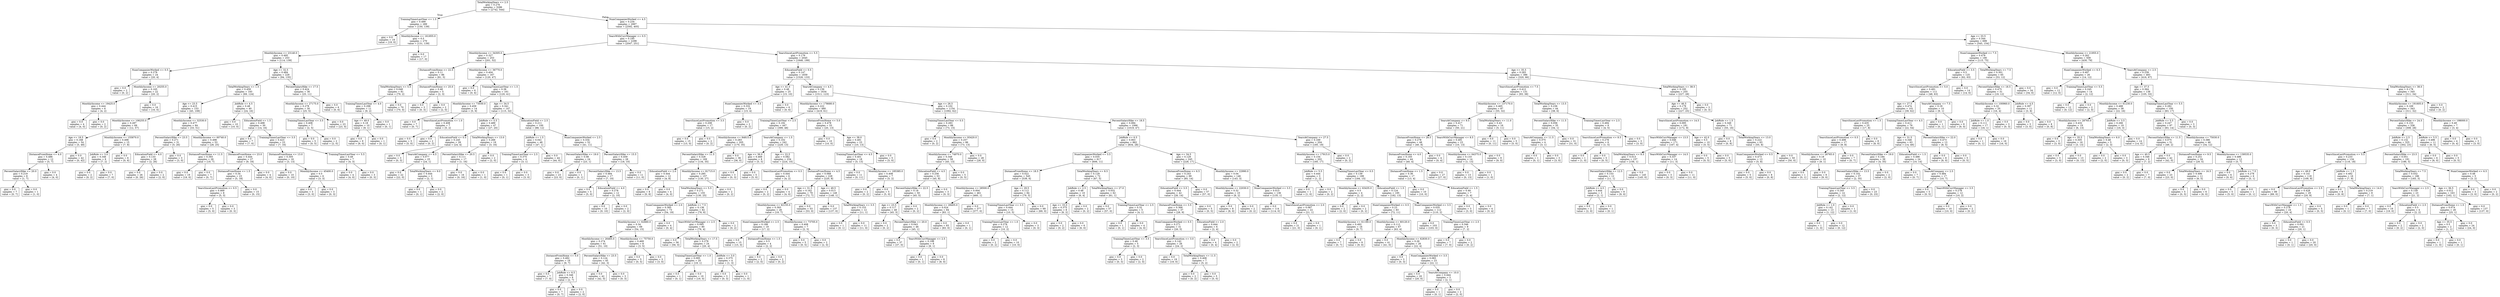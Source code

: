 digraph Tree {
node [shape=box] ;
0 [label="TotalWorkingYears <= 2.5\ngini = 0.276\nsamples = 3286\nvalue = [2742, 544]"] ;
1 [label="TrainingTimesLastYear <= 1.5\ngini = 0.499\nsamples = 289\nvalue = [150, 139]"] ;
0 -> 1 [labeldistance=2.5, labelangle=45, headlabel="True"] ;
2 [label="gini = 0.0\nsamples = 19\nvalue = [19, 0]"] ;
1 -> 2 ;
3 [label="MonthlyIncome <= 161855.0\ngini = 0.5\nsamples = 270\nvalue = [131, 139]"] ;
1 -> 3 ;
4 [label="MonthlyIncome <= 23140.0\ngini = 0.495\nsamples = 253\nvalue = [114, 139]"] ;
3 -> 4 ;
5 [label="NumCompaniesWorked <= 0.5\ngini = 0.278\nsamples = 24\nvalue = [20, 4]"] ;
4 -> 5 ;
6 [label="gini = 0.0\nsamples = 2\nvalue = [0, 2]"] ;
5 -> 6 ;
7 [label="MonthlyIncome <= 20255.0\ngini = 0.165\nsamples = 22\nvalue = [20, 2]"] ;
5 -> 7 ;
8 [label="MonthlyIncome <= 19425.0\ngini = 0.444\nsamples = 6\nvalue = [4, 2]"] ;
7 -> 8 ;
9 [label="gini = 0.0\nsamples = 4\nvalue = [4, 0]"] ;
8 -> 9 ;
10 [label="gini = 0.0\nsamples = 2\nvalue = [0, 2]"] ;
8 -> 10 ;
11 [label="gini = 0.0\nsamples = 16\nvalue = [16, 0]"] ;
7 -> 11 ;
12 [label="Age <= 32.5\ngini = 0.484\nsamples = 229\nvalue = [94, 135]"] ;
4 -> 12 ;
13 [label="TotalWorkingYears <= 1.5\ngini = 0.459\nsamples = 193\nvalue = [69, 124]"] ;
12 -> 13 ;
14 [label="Age <= 23.5\ngini = 0.415\nsamples = 153\nvalue = [45, 108]"] ;
13 -> 14 ;
15 [label="MonthlyIncome <= 106255.0\ngini = 0.287\nsamples = 69\nvalue = [12, 57]"] ;
14 -> 15 ;
16 [label="Age <= 18.5\ngini = 0.168\nsamples = 54\nvalue = [5, 49]"] ;
15 -> 16 ;
17 [label="DistanceFromHome <= 4.0\ngini = 0.486\nsamples = 12\nvalue = [5, 7]"] ;
16 -> 17 ;
18 [label="PercentSalaryHike <= 20.0\ngini = 0.219\nsamples = 8\nvalue = [1, 7]"] ;
17 -> 18 ;
19 [label="gini = 0.0\nsamples = 7\nvalue = [0, 7]"] ;
18 -> 19 ;
20 [label="gini = 0.0\nsamples = 1\nvalue = [1, 0]"] ;
18 -> 20 ;
21 [label="gini = 0.0\nsamples = 4\nvalue = [4, 0]"] ;
17 -> 21 ;
22 [label="gini = 0.0\nsamples = 42\nvalue = [0, 42]"] ;
16 -> 22 ;
23 [label="MonthlyIncome <= 155870.0\ngini = 0.498\nsamples = 15\nvalue = [7, 8]"] ;
15 -> 23 ;
24 [label="JobRole <= 3.0\ngini = 0.346\nsamples = 9\nvalue = [7, 2]"] ;
23 -> 24 ;
25 [label="gini = 0.0\nsamples = 2\nvalue = [0, 2]"] ;
24 -> 25 ;
26 [label="gini = 0.0\nsamples = 7\nvalue = [7, 0]"] ;
24 -> 26 ;
27 [label="gini = 0.0\nsamples = 6\nvalue = [0, 6]"] ;
23 -> 27 ;
28 [label="MonthlyIncome <= 32530.0\ngini = 0.477\nsamples = 84\nvalue = [33, 51]"] ;
14 -> 28 ;
29 [label="PercentSalaryHike <= 23.5\ngini = 0.271\nsamples = 31\nvalue = [5, 26]"] ;
28 -> 29 ;
30 [label="EducationField <= 4.0\ngini = 0.133\nsamples = 28\nvalue = [2, 26]"] ;
29 -> 30 ;
31 [label="gini = 0.0\nsamples = 26\nvalue = [0, 26]"] ;
30 -> 31 ;
32 [label="gini = 0.0\nsamples = 2\nvalue = [2, 0]"] ;
30 -> 32 ;
33 [label="gini = 0.0\nsamples = 3\nvalue = [3, 0]"] ;
29 -> 33 ;
34 [label="MonthlyIncome <= 60740.0\ngini = 0.498\nsamples = 53\nvalue = [28, 25]"] ;
28 -> 34 ;
35 [label="DistanceFromHome <= 11.5\ngini = 0.393\nsamples = 26\nvalue = [19, 7]"] ;
34 -> 35 ;
36 [label="gini = 0.0\nsamples = 19\nvalue = [19, 0]"] ;
35 -> 36 ;
37 [label="gini = 0.0\nsamples = 7\nvalue = [0, 7]"] ;
35 -> 37 ;
38 [label="DistanceFromHome <= 23.0\ngini = 0.444\nsamples = 27\nvalue = [9, 18]"] ;
34 -> 38 ;
39 [label="DistanceFromHome <= 1.5\ngini = 0.34\nsamples = 23\nvalue = [5, 18]"] ;
38 -> 39 ;
40 [label="YearsSinceLastPromotion <= 0.5\ngini = 0.469\nsamples = 8\nvalue = [5, 3]"] ;
39 -> 40 ;
41 [label="gini = 0.0\nsamples = 5\nvalue = [5, 0]"] ;
40 -> 41 ;
42 [label="gini = 0.0\nsamples = 3\nvalue = [0, 3]"] ;
40 -> 42 ;
43 [label="gini = 0.0\nsamples = 15\nvalue = [0, 15]"] ;
39 -> 43 ;
44 [label="gini = 0.0\nsamples = 4\nvalue = [4, 0]"] ;
38 -> 44 ;
45 [label="JobRole <= 4.5\ngini = 0.48\nsamples = 40\nvalue = [24, 16]"] ;
13 -> 45 ;
46 [label="gini = 0.0\nsamples = 10\nvalue = [10, 0]"] ;
45 -> 46 ;
47 [label="EducationField <= 1.5\ngini = 0.498\nsamples = 30\nvalue = [14, 16]"] ;
45 -> 47 ;
48 [label="gini = 0.0\nsamples = 7\nvalue = [7, 0]"] ;
47 -> 48 ;
49 [label="TrainingTimesLastYear <= 3.5\ngini = 0.423\nsamples = 23\nvalue = [7, 16]"] ;
47 -> 49 ;
50 [label="DistanceFromHome <= 13.0\ngini = 0.305\nsamples = 16\nvalue = [3, 13]"] ;
49 -> 50 ;
51 [label="gini = 0.0\nsamples = 10\nvalue = [0, 10]"] ;
50 -> 51 ;
52 [label="MonthlyIncome <= 45400.0\ngini = 0.5\nsamples = 6\nvalue = [3, 3]"] ;
50 -> 52 ;
53 [label="gini = 0.0\nsamples = 3\nvalue = [3, 0]"] ;
52 -> 53 ;
54 [label="gini = 0.0\nsamples = 3\nvalue = [0, 3]"] ;
52 -> 54 ;
55 [label="TrainingTimesLastYear <= 5.5\ngini = 0.49\nsamples = 7\nvalue = [4, 3]"] ;
49 -> 55 ;
56 [label="gini = 0.0\nsamples = 4\nvalue = [4, 0]"] ;
55 -> 56 ;
57 [label="gini = 0.0\nsamples = 3\nvalue = [0, 3]"] ;
55 -> 57 ;
58 [label="PercentSalaryHike <= 17.5\ngini = 0.424\nsamples = 36\nvalue = [25, 11]"] ;
12 -> 58 ;
59 [label="MonthlyIncome <= 27175.0\ngini = 0.278\nsamples = 30\nvalue = [25, 5]"] ;
58 -> 59 ;
60 [label="TrainingTimesLastYear <= 3.5\ngini = 0.408\nsamples = 7\nvalue = [2, 5]"] ;
59 -> 60 ;
61 [label="gini = 0.0\nsamples = 5\nvalue = [0, 5]"] ;
60 -> 61 ;
62 [label="gini = 0.0\nsamples = 2\nvalue = [2, 0]"] ;
60 -> 62 ;
63 [label="gini = 0.0\nsamples = 23\nvalue = [23, 0]"] ;
59 -> 63 ;
64 [label="gini = 0.0\nsamples = 6\nvalue = [0, 6]"] ;
58 -> 64 ;
65 [label="gini = 0.0\nsamples = 17\nvalue = [17, 0]"] ;
3 -> 65 ;
66 [label="NumCompaniesWorked <= 4.5\ngini = 0.234\nsamples = 2997\nvalue = [2592, 405]"] ;
0 -> 66 [labeldistance=2.5, labelangle=-45, headlabel="False"] ;
67 [label="YearsWithCurrManager <= 0.5\ngini = 0.195\nsamples = 2298\nvalue = [2047, 251]"] ;
66 -> 67 ;
68 [label="MonthlyIncome <= 34305.0\ngini = 0.327\nsamples = 253\nvalue = [201, 52]"] ;
67 -> 68 ;
69 [label="DistanceFromHome <= 22.5\ngini = 0.11\nsamples = 86\nvalue = [81, 5]"] ;
68 -> 69 ;
70 [label="TotalWorkingYears <= 5.5\ngini = 0.048\nsamples = 81\nvalue = [79, 2]"] ;
69 -> 70 ;
71 [label="TrainingTimesLastYear <= 4.0\ngini = 0.298\nsamples = 11\nvalue = [9, 2]"] ;
70 -> 71 ;
72 [label="Age <= 49.0\ngini = 0.18\nsamples = 10\nvalue = [9, 1]"] ;
71 -> 72 ;
73 [label="gini = 0.0\nsamples = 9\nvalue = [9, 0]"] ;
72 -> 73 ;
74 [label="gini = 0.0\nsamples = 1\nvalue = [0, 1]"] ;
72 -> 74 ;
75 [label="gini = 0.0\nsamples = 1\nvalue = [0, 1]"] ;
71 -> 75 ;
76 [label="gini = 0.0\nsamples = 70\nvalue = [70, 0]"] ;
70 -> 76 ;
77 [label="DistanceFromHome <= 25.0\ngini = 0.48\nsamples = 5\nvalue = [2, 3]"] ;
69 -> 77 ;
78 [label="gini = 0.0\nsamples = 3\nvalue = [0, 3]"] ;
77 -> 78 ;
79 [label="gini = 0.0\nsamples = 2\nvalue = [2, 0]"] ;
77 -> 79 ;
80 [label="MonthlyIncome <= 36770.0\ngini = 0.404\nsamples = 167\nvalue = [120, 47]"] ;
68 -> 80 ;
81 [label="gini = 0.0\nsamples = 6\nvalue = [0, 6]"] ;
80 -> 81 ;
82 [label="TrainingTimesLastYear <= 1.5\ngini = 0.38\nsamples = 161\nvalue = [120, 41]"] ;
80 -> 82 ;
83 [label="MonthlyIncome <= 73030.0\ngini = 0.459\nsamples = 14\nvalue = [5, 9]"] ;
82 -> 83 ;
84 [label="gini = 0.0\nsamples = 7\nvalue = [0, 7]"] ;
83 -> 84 ;
85 [label="YearsSinceLastPromotion <= 1.0\ngini = 0.408\nsamples = 7\nvalue = [5, 2]"] ;
83 -> 85 ;
86 [label="gini = 0.0\nsamples = 5\nvalue = [5, 0]"] ;
85 -> 86 ;
87 [label="gini = 0.0\nsamples = 2\nvalue = [0, 2]"] ;
85 -> 87 ;
88 [label="Age <= 34.5\ngini = 0.341\nsamples = 147\nvalue = [115, 32]"] ;
82 -> 88 ;
89 [label="JobRole <= 5.5\ngini = 0.489\nsamples = 47\nvalue = [27, 20]"] ;
88 -> 89 ;
90 [label="EducationField <= 0.5\ngini = 0.245\nsamples = 28\nvalue = [24, 4]"] ;
89 -> 90 ;
91 [label="gini = 0.0\nsamples = 3\nvalue = [0, 3]"] ;
90 -> 91 ;
92 [label="YearsAtCompany <= 6.5\ngini = 0.077\nsamples = 25\nvalue = [24, 1]"] ;
90 -> 92 ;
93 [label="gini = 0.0\nsamples = 22\nvalue = [22, 0]"] ;
92 -> 93 ;
94 [label="TotalWorkingYears <= 9.0\ngini = 0.444\nsamples = 3\nvalue = [2, 1]"] ;
92 -> 94 ;
95 [label="gini = 0.0\nsamples = 1\nvalue = [0, 1]"] ;
94 -> 95 ;
96 [label="gini = 0.0\nsamples = 2\nvalue = [2, 0]"] ;
94 -> 96 ;
97 [label="TotalWorkingYears <= 13.0\ngini = 0.266\nsamples = 19\nvalue = [3, 16]"] ;
89 -> 97 ;
98 [label="PercentSalaryHike <= 20.5\ngini = 0.111\nsamples = 17\nvalue = [1, 16]"] ;
97 -> 98 ;
99 [label="gini = 0.0\nsamples = 16\nvalue = [0, 16]"] ;
98 -> 99 ;
100 [label="gini = 0.0\nsamples = 1\nvalue = [1, 0]"] ;
98 -> 100 ;
101 [label="gini = 0.0\nsamples = 2\nvalue = [2, 0]"] ;
97 -> 101 ;
102 [label="EducationField <= 2.5\ngini = 0.211\nsamples = 100\nvalue = [88, 12]"] ;
88 -> 102 ;
103 [label="JobRole <= 1.5\ngini = 0.041\nsamples = 48\nvalue = [47, 1]"] ;
102 -> 103 ;
104 [label="TrainingTimesLastYear <= 2.5\ngini = 0.375\nsamples = 4\nvalue = [3, 1]"] ;
103 -> 104 ;
105 [label="gini = 0.0\nsamples = 1\nvalue = [0, 1]"] ;
104 -> 105 ;
106 [label="gini = 0.0\nsamples = 3\nvalue = [3, 0]"] ;
104 -> 106 ;
107 [label="gini = 0.0\nsamples = 44\nvalue = [44, 0]"] ;
103 -> 107 ;
108 [label="NumCompaniesWorked <= 2.5\ngini = 0.334\nsamples = 52\nvalue = [41, 11]"] ;
102 -> 108 ;
109 [label="PercentSalaryHike <= 19.0\ngini = 0.08\nsamples = 24\nvalue = [23, 1]"] ;
108 -> 109 ;
110 [label="gini = 0.0\nsamples = 23\nvalue = [23, 0]"] ;
109 -> 110 ;
111 [label="gini = 0.0\nsamples = 1\nvalue = [0, 1]"] ;
109 -> 111 ;
112 [label="PercentSalaryHike <= 15.5\ngini = 0.459\nsamples = 28\nvalue = [18, 10]"] ;
108 -> 112 ;
113 [label="PercentSalaryHike <= 13.5\ngini = 0.484\nsamples = 17\nvalue = [7, 10]"] ;
112 -> 113 ;
114 [label="gini = 0.0\nsamples = 5\nvalue = [5, 0]"] ;
113 -> 114 ;
115 [label="EducationField <= 4.0\ngini = 0.278\nsamples = 12\nvalue = [2, 10]"] ;
113 -> 115 ;
116 [label="gini = 0.0\nsamples = 10\nvalue = [0, 10]"] ;
115 -> 116 ;
117 [label="gini = 0.0\nsamples = 2\nvalue = [2, 0]"] ;
115 -> 117 ;
118 [label="gini = 0.0\nsamples = 11\nvalue = [11, 0]"] ;
112 -> 118 ;
119 [label="YearsSinceLastPromotion <= 5.5\ngini = 0.176\nsamples = 2045\nvalue = [1846, 199]"] ;
67 -> 119 ;
120 [label="EducationField <= 0.5\ngini = 0.147\nsamples = 1659\nvalue = [1526, 133]"] ;
119 -> 120 ;
121 [label="Age <= 41.0\ngini = 0.48\nsamples = 25\nvalue = [15, 10]"] ;
120 -> 121 ;
122 [label="NumCompaniesWorked <= 3.5\ngini = 0.332\nsamples = 19\nvalue = [15, 4]"] ;
121 -> 122 ;
123 [label="YearsSinceLastPromotion <= 3.5\ngini = 0.208\nsamples = 17\nvalue = [15, 2]"] ;
122 -> 123 ;
124 [label="gini = 0.0\nsamples = 15\nvalue = [15, 0]"] ;
123 -> 124 ;
125 [label="gini = 0.0\nsamples = 2\nvalue = [0, 2]"] ;
123 -> 125 ;
126 [label="gini = 0.0\nsamples = 2\nvalue = [0, 2]"] ;
122 -> 126 ;
127 [label="gini = 0.0\nsamples = 6\nvalue = [0, 6]"] ;
121 -> 127 ;
128 [label="YearsAtCompany <= 4.5\ngini = 0.139\nsamples = 1634\nvalue = [1511, 123]"] ;
120 -> 128 ;
129 [label="MonthlyIncome <= 178680.0\ngini = 0.222\nsamples = 480\nvalue = [419, 61]"] ;
128 -> 129 ;
130 [label="TrainingTimesLastYear <= 2.5\ngini = 0.192\nsamples = 447\nvalue = [399, 48]"] ;
129 -> 130 ;
131 [label="MonthlyIncome <= 84815.0\ngini = 0.283\nsamples = 205\nvalue = [170, 35]"] ;
130 -> 131 ;
132 [label="PercentSalaryHike <= 11.5\ngini = 0.328\nsamples = 169\nvalue = [134, 35]"] ;
131 -> 132 ;
133 [label="EducationField <= 2.0\ngini = 0.444\nsamples = 12\nvalue = [4, 8]"] ;
132 -> 133 ;
134 [label="gini = 0.0\nsamples = 8\nvalue = [0, 8]"] ;
133 -> 134 ;
135 [label="gini = 0.0\nsamples = 4\nvalue = [4, 0]"] ;
133 -> 135 ;
136 [label="MonthlyIncome <= 81715.0\ngini = 0.285\nsamples = 157\nvalue = [130, 27]"] ;
132 -> 136 ;
137 [label="TotalWorkingYears <= 5.5\ngini = 0.271\nsamples = 155\nvalue = [130, 25]"] ;
136 -> 137 ;
138 [label="NumCompaniesWorked <= 2.0\ngini = 0.385\nsamples = 73\nvalue = [54, 19]"] ;
137 -> 138 ;
139 [label="MonthlyIncome <= 62660.0\ngini = 0.34\nsamples = 69\nvalue = [54, 15]"] ;
138 -> 139 ;
140 [label="MonthlyIncome <= 26465.0\ngini = 0.274\nsamples = 61\nvalue = [51, 10]"] ;
139 -> 140 ;
141 [label="DistanceFromHome <= 5.0\ngini = 0.492\nsamples = 16\nvalue = [9, 7]"] ;
140 -> 141 ;
142 [label="gini = 0.0\nsamples = 7\nvalue = [7, 0]"] ;
141 -> 142 ;
143 [label="JobRole <= 6.5\ngini = 0.346\nsamples = 9\nvalue = [2, 7]"] ;
141 -> 143 ;
144 [label="gini = 0.0\nsamples = 7\nvalue = [0, 7]"] ;
143 -> 144 ;
145 [label="gini = 0.0\nsamples = 2\nvalue = [2, 0]"] ;
143 -> 145 ;
146 [label="PercentSalaryHike <= 23.5\ngini = 0.124\nsamples = 45\nvalue = [42, 3]"] ;
140 -> 146 ;
147 [label="gini = 0.0\nsamples = 42\nvalue = [42, 0]"] ;
146 -> 147 ;
148 [label="gini = 0.0\nsamples = 3\nvalue = [0, 3]"] ;
146 -> 148 ;
149 [label="MonthlyIncome <= 75750.0\ngini = 0.469\nsamples = 8\nvalue = [3, 5]"] ;
139 -> 149 ;
150 [label="gini = 0.0\nsamples = 5\nvalue = [0, 5]"] ;
149 -> 150 ;
151 [label="gini = 0.0\nsamples = 3\nvalue = [3, 0]"] ;
149 -> 151 ;
152 [label="gini = 0.0\nsamples = 4\nvalue = [0, 4]"] ;
138 -> 152 ;
153 [label="JobRole <= 7.5\ngini = 0.136\nsamples = 82\nvalue = [76, 6]"] ;
137 -> 153 ;
154 [label="YearsWithCurrManager <= 2.5\ngini = 0.095\nsamples = 80\nvalue = [76, 4]"] ;
153 -> 154 ;
155 [label="gini = 0.0\nsamples = 56\nvalue = [56, 0]"] ;
154 -> 155 ;
156 [label="TotalWorkingYears <= 17.5\ngini = 0.278\nsamples = 24\nvalue = [20, 4]"] ;
154 -> 156 ;
157 [label="TrainingTimesLastYear <= 1.0\ngini = 0.095\nsamples = 20\nvalue = [19, 1]"] ;
156 -> 157 ;
158 [label="gini = 0.0\nsamples = 1\nvalue = [0, 1]"] ;
157 -> 158 ;
159 [label="gini = 0.0\nsamples = 19\nvalue = [19, 0]"] ;
157 -> 159 ;
160 [label="JobRole <= 3.0\ngini = 0.375\nsamples = 4\nvalue = [1, 3]"] ;
156 -> 160 ;
161 [label="gini = 0.0\nsamples = 3\nvalue = [0, 3]"] ;
160 -> 161 ;
162 [label="gini = 0.0\nsamples = 1\nvalue = [1, 0]"] ;
160 -> 162 ;
163 [label="gini = 0.0\nsamples = 2\nvalue = [0, 2]"] ;
153 -> 163 ;
164 [label="gini = 0.0\nsamples = 2\nvalue = [0, 2]"] ;
136 -> 164 ;
165 [label="gini = 0.0\nsamples = 36\nvalue = [36, 0]"] ;
131 -> 165 ;
166 [label="YearsAtCompany <= 1.5\ngini = 0.102\nsamples = 242\nvalue = [229, 13]"] ;
130 -> 166 ;
167 [label="Age <= 36.0\ngini = 0.469\nsamples = 8\nvalue = [5, 3]"] ;
166 -> 167 ;
168 [label="gini = 0.0\nsamples = 3\nvalue = [0, 3]"] ;
167 -> 168 ;
169 [label="gini = 0.0\nsamples = 5\nvalue = [5, 0]"] ;
167 -> 169 ;
170 [label="Age <= 22.5\ngini = 0.082\nsamples = 234\nvalue = [224, 10]"] ;
166 -> 170 ;
171 [label="YearsSinceLastPromotion <= 0.5\ngini = 0.444\nsamples = 6\nvalue = [4, 2]"] ;
170 -> 171 ;
172 [label="gini = 0.0\nsamples = 2\nvalue = [0, 2]"] ;
171 -> 172 ;
173 [label="gini = 0.0\nsamples = 4\nvalue = [4, 0]"] ;
171 -> 173 ;
174 [label="DistanceFromHome <= 4.5\ngini = 0.068\nsamples = 228\nvalue = [220, 8]"] ;
170 -> 174 ;
175 [label="Age <= 31.5\ngini = 0.162\nsamples = 79\nvalue = [72, 7]"] ;
174 -> 175 ;
176 [label="MonthlyIncome <= 62155.0\ngini = 0.393\nsamples = 26\nvalue = [19, 7]"] ;
175 -> 176 ;
177 [label="NumCompaniesWorked <= 2.5\ngini = 0.188\nsamples = 19\nvalue = [17, 2]"] ;
176 -> 177 ;
178 [label="gini = 0.0\nsamples = 15\nvalue = [15, 0]"] ;
177 -> 178 ;
179 [label="DistanceFromHome <= 1.5\ngini = 0.5\nsamples = 4\nvalue = [2, 2]"] ;
177 -> 179 ;
180 [label="gini = 0.0\nsamples = 2\nvalue = [2, 0]"] ;
179 -> 180 ;
181 [label="gini = 0.0\nsamples = 2\nvalue = [0, 2]"] ;
179 -> 181 ;
182 [label="MonthlyIncome <= 73705.0\ngini = 0.408\nsamples = 7\nvalue = [2, 5]"] ;
176 -> 182 ;
183 [label="gini = 0.0\nsamples = 5\nvalue = [0, 5]"] ;
182 -> 183 ;
184 [label="gini = 0.0\nsamples = 2\nvalue = [2, 0]"] ;
182 -> 184 ;
185 [label="gini = 0.0\nsamples = 53\nvalue = [53, 0]"] ;
175 -> 185 ;
186 [label="Age <= 49.5\ngini = 0.013\nsamples = 149\nvalue = [148, 1]"] ;
174 -> 186 ;
187 [label="gini = 0.0\nsamples = 137\nvalue = [137, 0]"] ;
186 -> 187 ;
188 [label="TotalWorkingYears <= 3.5\ngini = 0.153\nsamples = 12\nvalue = [11, 1]"] ;
186 -> 188 ;
189 [label="gini = 0.0\nsamples = 1\nvalue = [0, 1]"] ;
188 -> 189 ;
190 [label="gini = 0.0\nsamples = 11\nvalue = [11, 0]"] ;
188 -> 190 ;
191 [label="DistanceFromHome <= 5.0\ngini = 0.478\nsamples = 33\nvalue = [20, 13]"] ;
129 -> 191 ;
192 [label="gini = 0.0\nsamples = 10\nvalue = [10, 0]"] ;
191 -> 192 ;
193 [label="Age <= 38.0\ngini = 0.491\nsamples = 23\nvalue = [10, 13]"] ;
191 -> 193 ;
194 [label="TrainingTimesLastYear <= 4.5\ngini = 0.401\nsamples = 18\nvalue = [5, 13]"] ;
193 -> 194 ;
195 [label="gini = 0.0\nsamples = 11\nvalue = [0, 11]"] ;
194 -> 195 ;
196 [label="MonthlyIncome <= 185385.0\ngini = 0.408\nsamples = 7\nvalue = [5, 2]"] ;
194 -> 196 ;
197 [label="gini = 0.0\nsamples = 2\nvalue = [0, 2]"] ;
196 -> 197 ;
198 [label="gini = 0.0\nsamples = 5\nvalue = [5, 0]"] ;
196 -> 198 ;
199 [label="gini = 0.0\nsamples = 5\nvalue = [5, 0]"] ;
193 -> 199 ;
200 [label="Age <= 26.5\ngini = 0.102\nsamples = 1154\nvalue = [1092, 62]"] ;
128 -> 200 ;
201 [label="TrainingTimesLastYear <= 0.5\ngini = 0.283\nsamples = 88\nvalue = [73, 15]"] ;
200 -> 201 ;
202 [label="gini = 0.0\nsamples = 2\nvalue = [0, 2]"] ;
201 -> 202 ;
203 [label="MonthlyIncome <= 93420.0\ngini = 0.257\nsamples = 86\nvalue = [73, 13]"] ;
201 -> 203 ;
204 [label="MonthlyIncome <= 74970.0\ngini = 0.348\nsamples = 58\nvalue = [45, 13]"] ;
203 -> 204 ;
205 [label="EducationField <= 4.5\ngini = 0.256\nsamples = 53\nvalue = [45, 8]"] ;
204 -> 205 ;
206 [label="PercentSalaryHike <= 22.5\ngini = 0.18\nsamples = 50\nvalue = [45, 5]"] ;
205 -> 206 ;
207 [label="Age <= 23.5\ngini = 0.117\nsamples = 48\nvalue = [45, 3]"] ;
206 -> 207 ;
208 [label="gini = 0.0\nsamples = 2\nvalue = [0, 2]"] ;
207 -> 208 ;
209 [label="PercentSalaryHike <= 20.0\ngini = 0.043\nsamples = 46\nvalue = [45, 1]"] ;
207 -> 209 ;
210 [label="gini = 0.0\nsamples = 37\nvalue = [37, 0]"] ;
209 -> 210 ;
211 [label="YearsWithCurrManager <= 2.5\ngini = 0.198\nsamples = 9\nvalue = [8, 1]"] ;
209 -> 211 ;
212 [label="gini = 0.0\nsamples = 1\nvalue = [0, 1]"] ;
211 -> 212 ;
213 [label="gini = 0.0\nsamples = 8\nvalue = [8, 0]"] ;
211 -> 213 ;
214 [label="gini = 0.0\nsamples = 2\nvalue = [0, 2]"] ;
206 -> 214 ;
215 [label="gini = 0.0\nsamples = 3\nvalue = [0, 3]"] ;
205 -> 215 ;
216 [label="gini = 0.0\nsamples = 5\nvalue = [0, 5]"] ;
204 -> 216 ;
217 [label="gini = 0.0\nsamples = 28\nvalue = [28, 0]"] ;
203 -> 217 ;
218 [label="PercentSalaryHike <= 18.5\ngini = 0.084\nsamples = 1066\nvalue = [1019, 47]"] ;
200 -> 218 ;
219 [label="JobRole <= 6.5\ngini = 0.063\nsamples = 862\nvalue = [834, 28]"] ;
218 -> 219 ;
220 [label="NumCompaniesWorked <= 3.5\ngini = 0.035\nsamples = 617\nvalue = [606, 11]"] ;
219 -> 220 ;
221 [label="DistanceFromHome <= 18.5\ngini = 0.022\nsamples = 545\nvalue = [539, 6]"] ;
220 -> 221 ;
222 [label="MonthlyIncome <= 28500.0\ngini = 0.004\nsamples = 461\nvalue = [460, 1]"] ;
221 -> 222 ;
223 [label="MonthlyIncome <= 28405.0\ngini = 0.024\nsamples = 84\nvalue = [83, 1]"] ;
222 -> 223 ;
224 [label="gini = 0.0\nsamples = 83\nvalue = [83, 0]"] ;
223 -> 224 ;
225 [label="gini = 0.0\nsamples = 1\nvalue = [0, 1]"] ;
223 -> 225 ;
226 [label="gini = 0.0\nsamples = 377\nvalue = [377, 0]"] ;
222 -> 226 ;
227 [label="Age <= 29.5\ngini = 0.112\nsamples = 84\nvalue = [79, 5]"] ;
221 -> 227 ;
228 [label="TrainingTimesLastYear <= 3.5\ngini = 0.444\nsamples = 15\nvalue = [10, 5]"] ;
227 -> 228 ;
229 [label="TrainingTimesLastYear <= 1.0\ngini = 0.278\nsamples = 12\nvalue = [10, 2]"] ;
228 -> 229 ;
230 [label="gini = 0.0\nsamples = 2\nvalue = [0, 2]"] ;
229 -> 230 ;
231 [label="gini = 0.0\nsamples = 10\nvalue = [10, 0]"] ;
229 -> 231 ;
232 [label="gini = 0.0\nsamples = 3\nvalue = [0, 3]"] ;
228 -> 232 ;
233 [label="gini = 0.0\nsamples = 69\nvalue = [69, 0]"] ;
227 -> 233 ;
234 [label="TotalWorkingYears <= 8.5\ngini = 0.129\nsamples = 72\nvalue = [67, 5]"] ;
220 -> 234 ;
235 [label="JobRole <= 2.5\ngini = 0.48\nsamples = 10\nvalue = [6, 4]"] ;
234 -> 235 ;
236 [label="Age <= 33.0\ngini = 0.375\nsamples = 8\nvalue = [6, 2]"] ;
235 -> 236 ;
237 [label="gini = 0.0\nsamples = 2\nvalue = [0, 2]"] ;
236 -> 237 ;
238 [label="gini = 0.0\nsamples = 6\nvalue = [6, 0]"] ;
236 -> 238 ;
239 [label="gini = 0.0\nsamples = 2\nvalue = [0, 2]"] ;
235 -> 239 ;
240 [label="TotalWorkingYears <= 27.0\ngini = 0.032\nsamples = 62\nvalue = [61, 1]"] ;
234 -> 240 ;
241 [label="gini = 0.0\nsamples = 57\nvalue = [57, 0]"] ;
240 -> 241 ;
242 [label="TrainingTimesLastYear <= 2.5\ngini = 0.32\nsamples = 5\nvalue = [4, 1]"] ;
240 -> 242 ;
243 [label="gini = 0.0\nsamples = 1\nvalue = [0, 1]"] ;
242 -> 243 ;
244 [label="gini = 0.0\nsamples = 4\nvalue = [4, 0]"] ;
242 -> 244 ;
245 [label="Age <= 34.5\ngini = 0.129\nsamples = 245\nvalue = [228, 17]"] ;
219 -> 245 ;
246 [label="DistanceFromHome <= 6.5\ngini = 0.243\nsamples = 99\nvalue = [85, 14]"] ;
245 -> 246 ;
247 [label="EducationField <= 3.5\ngini = 0.444\nsamples = 42\nvalue = [28, 14]"] ;
246 -> 247 ;
248 [label="DistanceFromHome <= 3.5\ngini = 0.368\nsamples = 37\nvalue = [28, 9]"] ;
247 -> 248 ;
249 [label="NumCompaniesWorked <= 0.5\ngini = 0.271\nsamples = 31\nvalue = [26, 5]"] ;
248 -> 249 ;
250 [label="TrainingTimesLastYear <= 3.5\ngini = 0.48\nsamples = 5\nvalue = [2, 3]"] ;
249 -> 250 ;
251 [label="gini = 0.0\nsamples = 3\nvalue = [0, 3]"] ;
250 -> 251 ;
252 [label="gini = 0.0\nsamples = 2\nvalue = [2, 0]"] ;
250 -> 252 ;
253 [label="YearsSinceLastPromotion <= 3.0\ngini = 0.142\nsamples = 26\nvalue = [24, 2]"] ;
249 -> 253 ;
254 [label="gini = 0.0\nsamples = 19\nvalue = [19, 0]"] ;
253 -> 254 ;
255 [label="TotalWorkingYears <= 11.5\ngini = 0.408\nsamples = 7\nvalue = [5, 2]"] ;
253 -> 255 ;
256 [label="gini = 0.0\nsamples = 2\nvalue = [0, 2]"] ;
255 -> 256 ;
257 [label="gini = 0.0\nsamples = 5\nvalue = [5, 0]"] ;
255 -> 257 ;
258 [label="EducationField <= 2.0\ngini = 0.444\nsamples = 6\nvalue = [2, 4]"] ;
248 -> 258 ;
259 [label="gini = 0.0\nsamples = 4\nvalue = [0, 4]"] ;
258 -> 259 ;
260 [label="gini = 0.0\nsamples = 2\nvalue = [2, 0]"] ;
258 -> 260 ;
261 [label="gini = 0.0\nsamples = 5\nvalue = [0, 5]"] ;
247 -> 261 ;
262 [label="gini = 0.0\nsamples = 57\nvalue = [57, 0]"] ;
246 -> 262 ;
263 [label="MonthlyIncome <= 22990.0\ngini = 0.04\nsamples = 146\nvalue = [143, 3]"] ;
245 -> 263 ;
264 [label="MonthlyIncome <= 22030.0\ngini = 0.32\nsamples = 10\nvalue = [8, 2]"] ;
263 -> 264 ;
265 [label="gini = 0.0\nsamples = 8\nvalue = [8, 0]"] ;
264 -> 265 ;
266 [label="gini = 0.0\nsamples = 2\nvalue = [0, 2]"] ;
264 -> 266 ;
267 [label="NumCompaniesWorked <= 3.5\ngini = 0.015\nsamples = 136\nvalue = [135, 1]"] ;
263 -> 267 ;
268 [label="gini = 0.0\nsamples = 114\nvalue = [114, 0]"] ;
267 -> 268 ;
269 [label="YearsSinceLastPromotion <= 2.0\ngini = 0.087\nsamples = 22\nvalue = [21, 1]"] ;
267 -> 269 ;
270 [label="gini = 0.0\nsamples = 21\nvalue = [21, 0]"] ;
269 -> 270 ;
271 [label="gini = 0.0\nsamples = 1\nvalue = [0, 1]"] ;
269 -> 271 ;
272 [label="YearsAtCompany <= 27.5\ngini = 0.169\nsamples = 204\nvalue = [185, 19]"] ;
218 -> 272 ;
273 [label="MonthlyIncome <= 17915.0\ngini = 0.154\nsamples = 202\nvalue = [185, 17]"] ;
272 -> 273 ;
274 [label="JobRole <= 5.5\ngini = 0.444\nsamples = 3\nvalue = [1, 2]"] ;
273 -> 274 ;
275 [label="gini = 0.0\nsamples = 1\nvalue = [1, 0]"] ;
274 -> 275 ;
276 [label="gini = 0.0\nsamples = 2\nvalue = [0, 2]"] ;
274 -> 276 ;
277 [label="TrainingTimesLastYear <= 0.5\ngini = 0.139\nsamples = 199\nvalue = [184, 15]"] ;
273 -> 277 ;
278 [label="MonthlyIncome <= 63435.0\ngini = 0.5\nsamples = 4\nvalue = [2, 2]"] ;
277 -> 278 ;
279 [label="gini = 0.0\nsamples = 2\nvalue = [2, 0]"] ;
278 -> 279 ;
280 [label="gini = 0.0\nsamples = 2\nvalue = [0, 2]"] ;
278 -> 280 ;
281 [label="EducationField <= 1.5\ngini = 0.124\nsamples = 195\nvalue = [182, 13]"] ;
277 -> 281 ;
282 [label="NumCompaniesWorked <= 0.5\ngini = 0.23\nsamples = 83\nvalue = [72, 11]"] ;
281 -> 282 ;
283 [label="MonthlyIncome <= 61190.0\ngini = 0.492\nsamples = 16\nvalue = [9, 7]"] ;
282 -> 283 ;
284 [label="gini = 0.0\nsamples = 7\nvalue = [0, 7]"] ;
283 -> 284 ;
285 [label="gini = 0.0\nsamples = 9\nvalue = [9, 0]"] ;
283 -> 285 ;
286 [label="MonthlyIncome <= 60120.0\ngini = 0.112\nsamples = 67\nvalue = [63, 4]"] ;
282 -> 286 ;
287 [label="gini = 0.0\nsamples = 41\nvalue = [41, 0]"] ;
286 -> 287 ;
288 [label="MonthlyIncome <= 62830.0\ngini = 0.26\nsamples = 26\nvalue = [22, 4]"] ;
286 -> 288 ;
289 [label="gini = 0.0\nsamples = 3\nvalue = [0, 3]"] ;
288 -> 289 ;
290 [label="NumCompaniesWorked <= 3.5\ngini = 0.083\nsamples = 23\nvalue = [22, 1]"] ;
288 -> 290 ;
291 [label="gini = 0.0\nsamples = 20\nvalue = [20, 0]"] ;
290 -> 291 ;
292 [label="YearsAtCompany <= 10.0\ngini = 0.444\nsamples = 3\nvalue = [2, 1]"] ;
290 -> 292 ;
293 [label="gini = 0.0\nsamples = 1\nvalue = [0, 1]"] ;
292 -> 293 ;
294 [label="gini = 0.0\nsamples = 2\nvalue = [2, 0]"] ;
292 -> 294 ;
295 [label="NumCompaniesWorked <= 3.5\ngini = 0.035\nsamples = 112\nvalue = [110, 2]"] ;
281 -> 295 ;
296 [label="gini = 0.0\nsamples = 103\nvalue = [103, 0]"] ;
295 -> 296 ;
297 [label="TrainingTimesLastYear <= 2.5\ngini = 0.346\nsamples = 9\nvalue = [7, 2]"] ;
295 -> 297 ;
298 [label="gini = 0.0\nsamples = 7\nvalue = [7, 0]"] ;
297 -> 298 ;
299 [label="gini = 0.0\nsamples = 2\nvalue = [0, 2]"] ;
297 -> 299 ;
300 [label="gini = 0.0\nsamples = 2\nvalue = [0, 2]"] ;
272 -> 300 ;
301 [label="Age <= 35.5\ngini = 0.283\nsamples = 386\nvalue = [320, 66]"] ;
119 -> 301 ;
302 [label="YearsSinceLastPromotion <= 7.5\ngini = 0.412\nsamples = 131\nvalue = [93, 38]"] ;
301 -> 302 ;
303 [label="MonthlyIncome <= 137170.0\ngini = 0.465\nsamples = 87\nvalue = [55, 32]"] ;
302 -> 303 ;
304 [label="YearsAtCompany <= 9.5\ngini = 0.417\nsamples = 71\nvalue = [50, 21]"] ;
303 -> 304 ;
305 [label="DistanceFromHome <= 28.5\ngini = 0.278\nsamples = 48\nvalue = [40, 8]"] ;
304 -> 305 ;
306 [label="DistanceFromHome <= 4.0\ngini = 0.165\nsamples = 44\nvalue = [40, 4]"] ;
305 -> 306 ;
307 [label="DistanceFromHome <= 1.5\ngini = 0.36\nsamples = 17\nvalue = [13, 4]"] ;
306 -> 307 ;
308 [label="gini = 0.0\nsamples = 10\nvalue = [10, 0]"] ;
307 -> 308 ;
309 [label="EducationField <= 1.5\ngini = 0.49\nsamples = 7\nvalue = [3, 4]"] ;
307 -> 309 ;
310 [label="gini = 0.0\nsamples = 3\nvalue = [3, 0]"] ;
309 -> 310 ;
311 [label="gini = 0.0\nsamples = 4\nvalue = [0, 4]"] ;
309 -> 311 ;
312 [label="gini = 0.0\nsamples = 27\nvalue = [27, 0]"] ;
306 -> 312 ;
313 [label="gini = 0.0\nsamples = 4\nvalue = [0, 4]"] ;
305 -> 313 ;
314 [label="YearsWithCurrManager <= 8.5\ngini = 0.491\nsamples = 23\nvalue = [10, 13]"] ;
304 -> 314 ;
315 [label="MonthlyIncome <= 64375.0\ngini = 0.133\nsamples = 14\nvalue = [1, 13]"] ;
314 -> 315 ;
316 [label="gini = 0.0\nsamples = 13\nvalue = [0, 13]"] ;
315 -> 316 ;
317 [label="gini = 0.0\nsamples = 1\nvalue = [1, 0]"] ;
315 -> 317 ;
318 [label="gini = 0.0\nsamples = 9\nvalue = [9, 0]"] ;
314 -> 318 ;
319 [label="TotalWorkingYears <= 11.0\ngini = 0.43\nsamples = 16\nvalue = [5, 11]"] ;
303 -> 319 ;
320 [label="gini = 0.0\nsamples = 11\nvalue = [0, 11]"] ;
319 -> 320 ;
321 [label="gini = 0.0\nsamples = 5\nvalue = [5, 0]"] ;
319 -> 321 ;
322 [label="TotalWorkingYears <= 13.5\ngini = 0.236\nsamples = 44\nvalue = [38, 6]"] ;
302 -> 322 ;
323 [label="PercentSalaryHike <= 11.5\ngini = 0.056\nsamples = 35\nvalue = [34, 1]"] ;
322 -> 323 ;
324 [label="YearsAtCompany <= 11.5\ngini = 0.375\nsamples = 4\nvalue = [3, 1]"] ;
323 -> 324 ;
325 [label="gini = 0.0\nsamples = 1\nvalue = [0, 1]"] ;
324 -> 325 ;
326 [label="gini = 0.0\nsamples = 3\nvalue = [3, 0]"] ;
324 -> 326 ;
327 [label="gini = 0.0\nsamples = 31\nvalue = [31, 0]"] ;
323 -> 327 ;
328 [label="TrainingTimesLastYear <= 2.5\ngini = 0.494\nsamples = 9\nvalue = [4, 5]"] ;
322 -> 328 ;
329 [label="YearsSinceLastPromotion <= 8.5\ngini = 0.278\nsamples = 6\nvalue = [1, 5]"] ;
328 -> 329 ;
330 [label="gini = 0.0\nsamples = 1\nvalue = [1, 0]"] ;
329 -> 330 ;
331 [label="gini = 0.0\nsamples = 5\nvalue = [0, 5]"] ;
329 -> 331 ;
332 [label="gini = 0.0\nsamples = 3\nvalue = [3, 0]"] ;
328 -> 332 ;
333 [label="TotalWorkingYears <= 38.5\ngini = 0.195\nsamples = 255\nvalue = [227, 28]"] ;
301 -> 333 ;
334 [label="Age <= 46.5\ngini = 0.179\nsamples = 252\nvalue = [227, 25]"] ;
333 -> 334 ;
335 [label="YearsSinceLastPromotion <= 14.5\ngini = 0.095\nsamples = 181\nvalue = [172, 9]"] ;
334 -> 335 ;
336 [label="YearsWithCurrManager <= 13.5\ngini = 0.046\nsamples = 171\nvalue = [167, 4]"] ;
335 -> 336 ;
337 [label="TotalWorkingYears <= 8.5\ngini = 0.013\nsamples = 157\nvalue = [156, 1]"] ;
336 -> 337 ;
338 [label="PercentSalaryHike <= 12.5\ngini = 0.153\nsamples = 12\nvalue = [11, 1]"] ;
337 -> 338 ;
339 [label="JobRole <= 4.5\ngini = 0.444\nsamples = 3\nvalue = [2, 1]"] ;
338 -> 339 ;
340 [label="gini = 0.0\nsamples = 2\nvalue = [2, 0]"] ;
339 -> 340 ;
341 [label="gini = 0.0\nsamples = 1\nvalue = [0, 1]"] ;
339 -> 341 ;
342 [label="gini = 0.0\nsamples = 9\nvalue = [9, 0]"] ;
338 -> 342 ;
343 [label="gini = 0.0\nsamples = 145\nvalue = [145, 0]"] ;
337 -> 343 ;
344 [label="YearsWithCurrManager <= 14.5\ngini = 0.337\nsamples = 14\nvalue = [11, 3]"] ;
336 -> 344 ;
345 [label="gini = 0.0\nsamples = 3\nvalue = [0, 3]"] ;
344 -> 345 ;
346 [label="gini = 0.0\nsamples = 11\nvalue = [11, 0]"] ;
344 -> 346 ;
347 [label="Age <= 42.0\ngini = 0.5\nsamples = 10\nvalue = [5, 5]"] ;
335 -> 347 ;
348 [label="gini = 0.0\nsamples = 5\nvalue = [0, 5]"] ;
347 -> 348 ;
349 [label="gini = 0.0\nsamples = 5\nvalue = [5, 0]"] ;
347 -> 349 ;
350 [label="JobRole <= 1.5\ngini = 0.349\nsamples = 71\nvalue = [55, 16]"] ;
334 -> 350 ;
351 [label="gini = 0.0\nsamples = 8\nvalue = [0, 8]"] ;
350 -> 351 ;
352 [label="TotalWorkingYears <= 13.0\ngini = 0.222\nsamples = 63\nvalue = [55, 8]"] ;
350 -> 352 ;
353 [label="NumCompaniesWorked <= 0.5\ngini = 0.473\nsamples = 13\nvalue = [5, 8]"] ;
352 -> 353 ;
354 [label="gini = 0.0\nsamples = 5\nvalue = [5, 0]"] ;
353 -> 354 ;
355 [label="gini = 0.0\nsamples = 8\nvalue = [0, 8]"] ;
353 -> 355 ;
356 [label="gini = 0.0\nsamples = 50\nvalue = [50, 0]"] ;
352 -> 356 ;
357 [label="gini = 0.0\nsamples = 3\nvalue = [0, 3]"] ;
333 -> 357 ;
358 [label="Age <= 33.5\ngini = 0.344\nsamples = 699\nvalue = [545, 154]"] ;
66 -> 358 ;
359 [label="NumCompaniesWorked <= 7.5\ngini = 0.478\nsamples = 190\nvalue = [115, 75]"] ;
358 -> 359 ;
360 [label="EducationField <= 3.5\ngini = 0.5\nsamples = 125\nvalue = [62, 63]"] ;
359 -> 360 ;
361 [label="YearsSinceLastPromotion <= 5.0\ngini = 0.491\nsamples = 111\nvalue = [48, 63]"] ;
360 -> 361 ;
362 [label="Age <= 27.5\ngini = 0.474\nsamples = 101\nvalue = [39, 62]"] ;
361 -> 362 ;
363 [label="YearsSinceLastPromotion <= 1.5\ngini = 0.435\nsamples = 25\nvalue = [17, 8]"] ;
362 -> 363 ;
364 [label="YearsSinceLastPromotion <= 0.5\ngini = 0.498\nsamples = 17\nvalue = [9, 8]"] ;
363 -> 364 ;
365 [label="MonthlyIncome <= 26765.0\ngini = 0.18\nsamples = 10\nvalue = [9, 1]"] ;
364 -> 365 ;
366 [label="gini = 0.0\nsamples = 1\nvalue = [0, 1]"] ;
365 -> 366 ;
367 [label="gini = 0.0\nsamples = 9\nvalue = [9, 0]"] ;
365 -> 367 ;
368 [label="gini = 0.0\nsamples = 7\nvalue = [0, 7]"] ;
364 -> 368 ;
369 [label="gini = 0.0\nsamples = 8\nvalue = [8, 0]"] ;
363 -> 369 ;
370 [label="TrainingTimesLastYear <= 4.5\ngini = 0.411\nsamples = 76\nvalue = [22, 54]"] ;
362 -> 370 ;
371 [label="Age <= 31.5\ngini = 0.346\nsamples = 63\nvalue = [14, 49]"] ;
370 -> 371 ;
372 [label="PercentSalaryHike <= 19.0\ngini = 0.184\nsamples = 39\nvalue = [4, 35]"] ;
371 -> 372 ;
373 [label="PercentSalaryHike <= 13.5\ngini = 0.102\nsamples = 37\nvalue = [2, 35]"] ;
372 -> 373 ;
374 [label="TrainingTimesLastYear <= 3.5\ngini = 0.245\nsamples = 14\nvalue = [2, 12]"] ;
373 -> 374 ;
375 [label="JobRole <= 1.0\ngini = 0.142\nsamples = 13\nvalue = [1, 12]"] ;
374 -> 375 ;
376 [label="gini = 0.0\nsamples = 1\nvalue = [1, 0]"] ;
375 -> 376 ;
377 [label="gini = 0.0\nsamples = 12\nvalue = [0, 12]"] ;
375 -> 377 ;
378 [label="gini = 0.0\nsamples = 1\nvalue = [1, 0]"] ;
374 -> 378 ;
379 [label="gini = 0.0\nsamples = 23\nvalue = [0, 23]"] ;
373 -> 379 ;
380 [label="gini = 0.0\nsamples = 2\nvalue = [2, 0]"] ;
372 -> 380 ;
381 [label="EducationField <= 1.5\ngini = 0.486\nsamples = 24\nvalue = [10, 14]"] ;
371 -> 381 ;
382 [label="gini = 0.0\nsamples = 7\nvalue = [0, 7]"] ;
381 -> 382 ;
383 [label="YearsAtCompany <= 2.5\ngini = 0.484\nsamples = 17\nvalue = [10, 7]"] ;
381 -> 383 ;
384 [label="gini = 0.0\nsamples = 5\nvalue = [0, 5]"] ;
383 -> 384 ;
385 [label="YearsWithCurrManager <= 3.5\ngini = 0.278\nsamples = 12\nvalue = [10, 2]"] ;
383 -> 385 ;
386 [label="gini = 0.0\nsamples = 10\nvalue = [10, 0]"] ;
385 -> 386 ;
387 [label="gini = 0.0\nsamples = 2\nvalue = [0, 2]"] ;
385 -> 387 ;
388 [label="PercentSalaryHike <= 22.0\ngini = 0.473\nsamples = 13\nvalue = [8, 5]"] ;
370 -> 388 ;
389 [label="gini = 0.0\nsamples = 8\nvalue = [8, 0]"] ;
388 -> 389 ;
390 [label="gini = 0.0\nsamples = 5\nvalue = [0, 5]"] ;
388 -> 390 ;
391 [label="YearsAtCompany <= 7.5\ngini = 0.18\nsamples = 10\nvalue = [9, 1]"] ;
361 -> 391 ;
392 [label="gini = 0.0\nsamples = 1\nvalue = [0, 1]"] ;
391 -> 392 ;
393 [label="gini = 0.0\nsamples = 9\nvalue = [9, 0]"] ;
391 -> 393 ;
394 [label="gini = 0.0\nsamples = 14\nvalue = [14, 0]"] ;
360 -> 394 ;
395 [label="TotalWorkingYears <= 7.5\ngini = 0.301\nsamples = 65\nvalue = [53, 12]"] ;
359 -> 395 ;
396 [label="PercentSalaryHike <= 18.5\ngini = 0.475\nsamples = 31\nvalue = [19, 12]"] ;
395 -> 396 ;
397 [label="MonthlyIncome <= 100960.0\ngini = 0.32\nsamples = 20\nvalue = [16, 4]"] ;
396 -> 397 ;
398 [label="JobRole <= 1.0\ngini = 0.111\nsamples = 17\nvalue = [16, 1]"] ;
397 -> 398 ;
399 [label="gini = 0.0\nsamples = 1\nvalue = [0, 1]"] ;
398 -> 399 ;
400 [label="gini = 0.0\nsamples = 16\nvalue = [16, 0]"] ;
398 -> 400 ;
401 [label="gini = 0.0\nsamples = 3\nvalue = [0, 3]"] ;
397 -> 401 ;
402 [label="JobRole <= 4.5\ngini = 0.397\nsamples = 11\nvalue = [3, 8]"] ;
396 -> 402 ;
403 [label="gini = 0.0\nsamples = 3\nvalue = [3, 0]"] ;
402 -> 403 ;
404 [label="gini = 0.0\nsamples = 8\nvalue = [0, 8]"] ;
402 -> 404 ;
405 [label="gini = 0.0\nsamples = 34\nvalue = [34, 0]"] ;
395 -> 405 ;
406 [label="MonthlyIncome <= 21955.0\ngini = 0.262\nsamples = 509\nvalue = [430, 79]"] ;
358 -> 406 ;
407 [label="NumCompaniesWorked <= 6.5\ngini = 0.497\nsamples = 26\nvalue = [14, 12]"] ;
406 -> 407 ;
408 [label="gini = 0.0\nsamples = 12\nvalue = [12, 0]"] ;
407 -> 408 ;
409 [label="TrainingTimesLastYear <= 5.5\ngini = 0.245\nsamples = 14\nvalue = [2, 12]"] ;
407 -> 409 ;
410 [label="gini = 0.0\nsamples = 12\nvalue = [0, 12]"] ;
409 -> 410 ;
411 [label="gini = 0.0\nsamples = 2\nvalue = [2, 0]"] ;
409 -> 411 ;
412 [label="YearsAtCompany <= 2.5\ngini = 0.239\nsamples = 483\nvalue = [416, 67]"] ;
406 -> 412 ;
413 [label="Age <= 37.5\ngini = 0.364\nsamples = 138\nvalue = [105, 33]"] ;
412 -> 413 ;
414 [label="MonthlyIncome <= 61230.0\ngini = 0.488\nsamples = 38\nvalue = [22, 16]"] ;
413 -> 414 ;
415 [label="MonthlyIncome <= 28765.0\ngini = 0.432\nsamples = 19\nvalue = [6, 13]"] ;
414 -> 415 ;
416 [label="gini = 0.0\nsamples = 3\nvalue = [3, 0]"] ;
415 -> 416 ;
417 [label="Age <= 35.5\ngini = 0.305\nsamples = 16\nvalue = [3, 13]"] ;
415 -> 417 ;
418 [label="gini = 0.0\nsamples = 3\nvalue = [3, 0]"] ;
417 -> 418 ;
419 [label="gini = 0.0\nsamples = 13\nvalue = [0, 13]"] ;
417 -> 419 ;
420 [label="JobRole <= 3.5\ngini = 0.266\nsamples = 19\nvalue = [16, 3]"] ;
414 -> 420 ;
421 [label="TotalWorkingYears <= 6.0\ngini = 0.48\nsamples = 5\nvalue = [2, 3]"] ;
420 -> 421 ;
422 [label="gini = 0.0\nsamples = 2\nvalue = [2, 0]"] ;
421 -> 422 ;
423 [label="gini = 0.0\nsamples = 3\nvalue = [0, 3]"] ;
421 -> 423 ;
424 [label="gini = 0.0\nsamples = 14\nvalue = [14, 0]"] ;
420 -> 424 ;
425 [label="TrainingTimesLastYear <= 5.5\ngini = 0.282\nsamples = 100\nvalue = [83, 17]"] ;
413 -> 425 ;
426 [label="JobRole <= 5.5\ngini = 0.247\nsamples = 97\nvalue = [83, 14]"] ;
425 -> 426 ;
427 [label="PercentSalaryHike <= 11.5\ngini = 0.075\nsamples = 51\nvalue = [49, 2]"] ;
426 -> 427 ;
428 [label="Age <= 40.5\ngini = 0.346\nsamples = 9\nvalue = [7, 2]"] ;
427 -> 428 ;
429 [label="gini = 0.0\nsamples = 2\nvalue = [0, 2]"] ;
428 -> 429 ;
430 [label="gini = 0.0\nsamples = 7\nvalue = [7, 0]"] ;
428 -> 430 ;
431 [label="gini = 0.0\nsamples = 42\nvalue = [42, 0]"] ;
427 -> 431 ;
432 [label="MonthlyIncome <= 75030.0\ngini = 0.386\nsamples = 46\nvalue = [34, 12]"] ;
426 -> 432 ;
433 [label="DistanceFromHome <= 9.5\ngini = 0.251\nsamples = 34\nvalue = [29, 5]"] ;
432 -> 433 ;
434 [label="gini = 0.0\nsamples = 23\nvalue = [23, 0]"] ;
433 -> 434 ;
435 [label="TotalWorkingYears <= 16.5\ngini = 0.496\nsamples = 11\nvalue = [6, 5]"] ;
433 -> 435 ;
436 [label="gini = 0.0\nsamples = 5\nvalue = [0, 5]"] ;
435 -> 436 ;
437 [label="gini = 0.0\nsamples = 6\nvalue = [6, 0]"] ;
435 -> 437 ;
438 [label="MonthlyIncome <= 139535.0\ngini = 0.486\nsamples = 12\nvalue = [5, 7]"] ;
432 -> 438 ;
439 [label="gini = 0.0\nsamples = 6\nvalue = [0, 6]"] ;
438 -> 439 ;
440 [label="JobRole <= 7.5\ngini = 0.278\nsamples = 6\nvalue = [5, 1]"] ;
438 -> 440 ;
441 [label="gini = 0.0\nsamples = 5\nvalue = [5, 0]"] ;
440 -> 441 ;
442 [label="gini = 0.0\nsamples = 1\nvalue = [0, 1]"] ;
440 -> 442 ;
443 [label="gini = 0.0\nsamples = 3\nvalue = [0, 3]"] ;
425 -> 443 ;
444 [label="TotalWorkingYears <= 38.0\ngini = 0.178\nsamples = 345\nvalue = [311, 34]"] ;
412 -> 444 ;
445 [label="MonthlyIncome <= 191605.0\ngini = 0.169\nsamples = 343\nvalue = [311, 32]"] ;
444 -> 445 ;
446 [label="PercentSalaryHike <= 24.5\ngini = 0.153\nsamples = 336\nvalue = [308, 28]"] ;
445 -> 446 ;
447 [label="JobRole <= 2.5\ngini = 0.132\nsamples = 325\nvalue = [302, 23]"] ;
446 -> 447 ;
448 [label="YearsSinceLastPromotion <= 5.5\ngini = 0.233\nsamples = 134\nvalue = [116, 18]"] ;
447 -> 448 ;
449 [label="Age <= 49.0\ngini = 0.141\nsamples = 118\nvalue = [109, 9]"] ;
448 -> 449 ;
450 [label="gini = 0.0\nsamples = 89\nvalue = [89, 0]"] ;
449 -> 450 ;
451 [label="YearsSinceLastPromotion <= 2.5\ngini = 0.428\nsamples = 29\nvalue = [20, 9]"] ;
449 -> 451 ;
452 [label="YearsWithCurrManager <= 1.5\ngini = 0.278\nsamples = 24\nvalue = [20, 4]"] ;
451 -> 452 ;
453 [label="gini = 0.0\nsamples = 3\nvalue = [0, 3]"] ;
452 -> 453 ;
454 [label="EducationField <= 0.5\ngini = 0.091\nsamples = 21\nvalue = [20, 1]"] ;
452 -> 454 ;
455 [label="gini = 0.0\nsamples = 1\nvalue = [0, 1]"] ;
454 -> 455 ;
456 [label="gini = 0.0\nsamples = 20\nvalue = [20, 0]"] ;
454 -> 456 ;
457 [label="gini = 0.0\nsamples = 5\nvalue = [0, 5]"] ;
451 -> 457 ;
458 [label="JobRole <= 1.5\ngini = 0.492\nsamples = 16\nvalue = [7, 9]"] ;
448 -> 458 ;
459 [label="gini = 0.0\nsamples = 8\nvalue = [0, 8]"] ;
458 -> 459 ;
460 [label="TotalWorkingYears <= 14.0\ngini = 0.219\nsamples = 8\nvalue = [7, 1]"] ;
458 -> 460 ;
461 [label="gini = 0.0\nsamples = 1\nvalue = [0, 1]"] ;
460 -> 461 ;
462 [label="gini = 0.0\nsamples = 7\nvalue = [7, 0]"] ;
460 -> 462 ;
463 [label="PercentSalaryHike <= 23.5\ngini = 0.051\nsamples = 191\nvalue = [186, 5]"] ;
447 -> 463 ;
464 [label="TotalWorkingYears <= 7.5\ngini = 0.032\nsamples = 186\nvalue = [183, 3]"] ;
463 -> 464 ;
465 [label="YearsWithCurrManager <= 2.5\ngini = 0.159\nsamples = 23\nvalue = [21, 2]"] ;
464 -> 465 ;
466 [label="gini = 0.0\nsamples = 19\nvalue = [19, 0]"] ;
465 -> 466 ;
467 [label="EducationField <= 2.5\ngini = 0.5\nsamples = 4\nvalue = [2, 2]"] ;
465 -> 467 ;
468 [label="gini = 0.0\nsamples = 2\nvalue = [0, 2]"] ;
467 -> 468 ;
469 [label="gini = 0.0\nsamples = 2\nvalue = [2, 0]"] ;
467 -> 469 ;
470 [label="Age <= 36.5\ngini = 0.012\nsamples = 163\nvalue = [162, 1]"] ;
464 -> 470 ;
471 [label="DistanceFromHome <= 1.5\ngini = 0.074\nsamples = 26\nvalue = [25, 1]"] ;
470 -> 471 ;
472 [label="Age <= 35.5\ngini = 0.5\nsamples = 2\nvalue = [1, 1]"] ;
471 -> 472 ;
473 [label="gini = 0.0\nsamples = 1\nvalue = [1, 0]"] ;
472 -> 473 ;
474 [label="gini = 0.0\nsamples = 1\nvalue = [0, 1]"] ;
472 -> 474 ;
475 [label="gini = 0.0\nsamples = 24\nvalue = [24, 0]"] ;
471 -> 475 ;
476 [label="gini = 0.0\nsamples = 137\nvalue = [137, 0]"] ;
470 -> 476 ;
477 [label="NumCompaniesWorked <= 6.5\ngini = 0.48\nsamples = 5\nvalue = [3, 2]"] ;
463 -> 477 ;
478 [label="gini = 0.0\nsamples = 3\nvalue = [3, 0]"] ;
477 -> 478 ;
479 [label="gini = 0.0\nsamples = 2\nvalue = [0, 2]"] ;
477 -> 479 ;
480 [label="JobRole <= 5.5\ngini = 0.496\nsamples = 11\nvalue = [6, 5]"] ;
446 -> 480 ;
481 [label="gini = 0.0\nsamples = 6\nvalue = [6, 0]"] ;
480 -> 481 ;
482 [label="gini = 0.0\nsamples = 5\nvalue = [0, 5]"] ;
480 -> 482 ;
483 [label="MonthlyIncome <= 198000.0\ngini = 0.49\nsamples = 7\nvalue = [3, 4]"] ;
445 -> 483 ;
484 [label="gini = 0.0\nsamples = 4\nvalue = [0, 4]"] ;
483 -> 484 ;
485 [label="gini = 0.0\nsamples = 3\nvalue = [3, 0]"] ;
483 -> 485 ;
486 [label="gini = 0.0\nsamples = 2\nvalue = [0, 2]"] ;
444 -> 486 ;
}